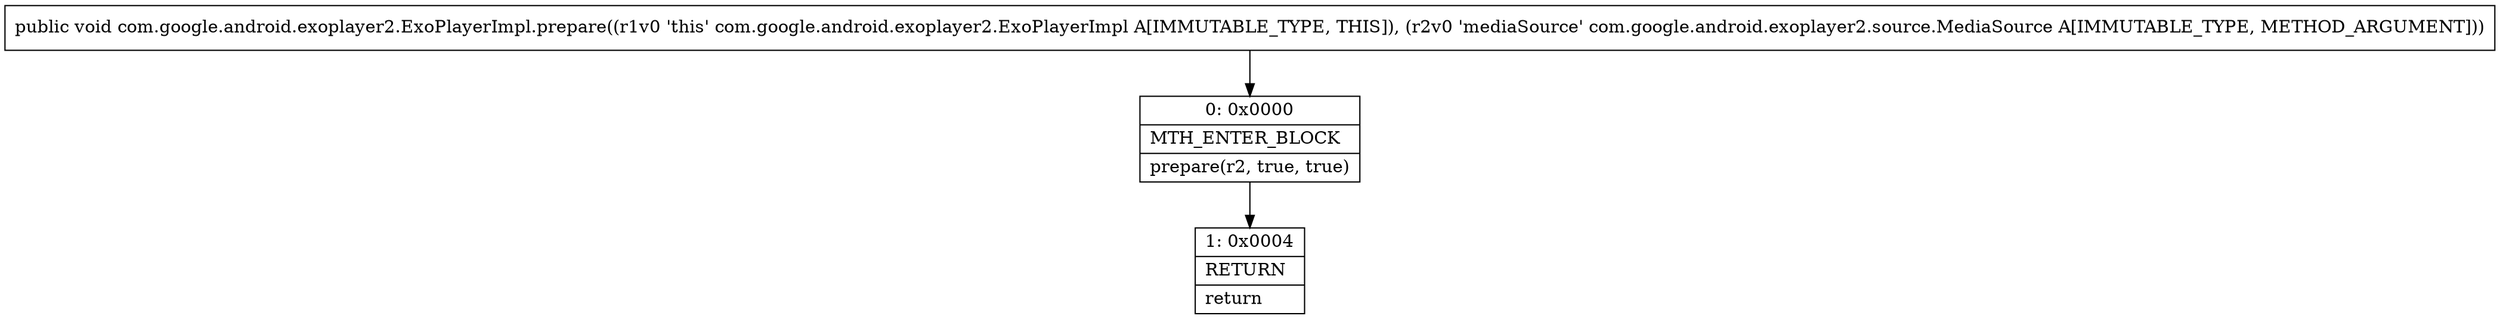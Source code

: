 digraph "CFG forcom.google.android.exoplayer2.ExoPlayerImpl.prepare(Lcom\/google\/android\/exoplayer2\/source\/MediaSource;)V" {
Node_0 [shape=record,label="{0\:\ 0x0000|MTH_ENTER_BLOCK\l|prepare(r2, true, true)\l}"];
Node_1 [shape=record,label="{1\:\ 0x0004|RETURN\l|return\l}"];
MethodNode[shape=record,label="{public void com.google.android.exoplayer2.ExoPlayerImpl.prepare((r1v0 'this' com.google.android.exoplayer2.ExoPlayerImpl A[IMMUTABLE_TYPE, THIS]), (r2v0 'mediaSource' com.google.android.exoplayer2.source.MediaSource A[IMMUTABLE_TYPE, METHOD_ARGUMENT])) }"];
MethodNode -> Node_0;
Node_0 -> Node_1;
}

